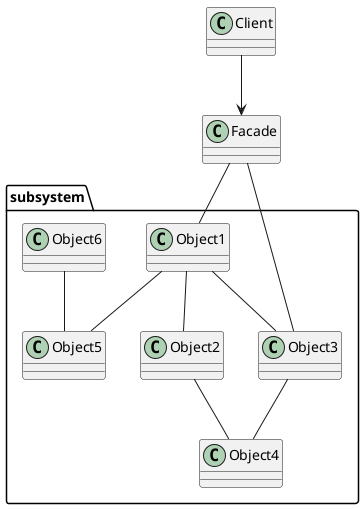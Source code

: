 @startuml Facade

class Client {
}

class Facade {
}

Client --> Facade
Facade -- subsystem.Object1
Facade -- subsystem.Object3

namespace subsystem  {
  Object1 -- Object2
  Object1 -- Object3
  Object2 -- Object4
  Object1 -- Object5
  Object3 -- Object4
  Object6 -- Object5
}

@enduml
